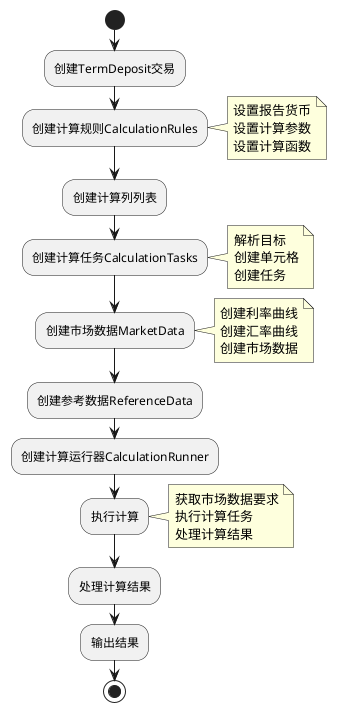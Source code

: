 @startuml
start
:创建TermDeposit交易;

:创建计算规则CalculationRules;
note right
  设置报告货币
  设置计算参数
  设置计算函数
end note

:创建计算列列表;

:创建计算任务CalculationTasks;
note right
  解析目标
  创建单元格
  创建任务
end note

:创建市场数据MarketData;
note right
  创建利率曲线
  创建汇率曲线
  创建市场数据
end note

:创建参考数据ReferenceData;

:创建计算运行器CalculationRunner;

:执行计算;
note right
  获取市场数据要求
  执行计算任务
  处理计算结果
end note

:处理计算结果;

:输出结果;
stop
@enduml
